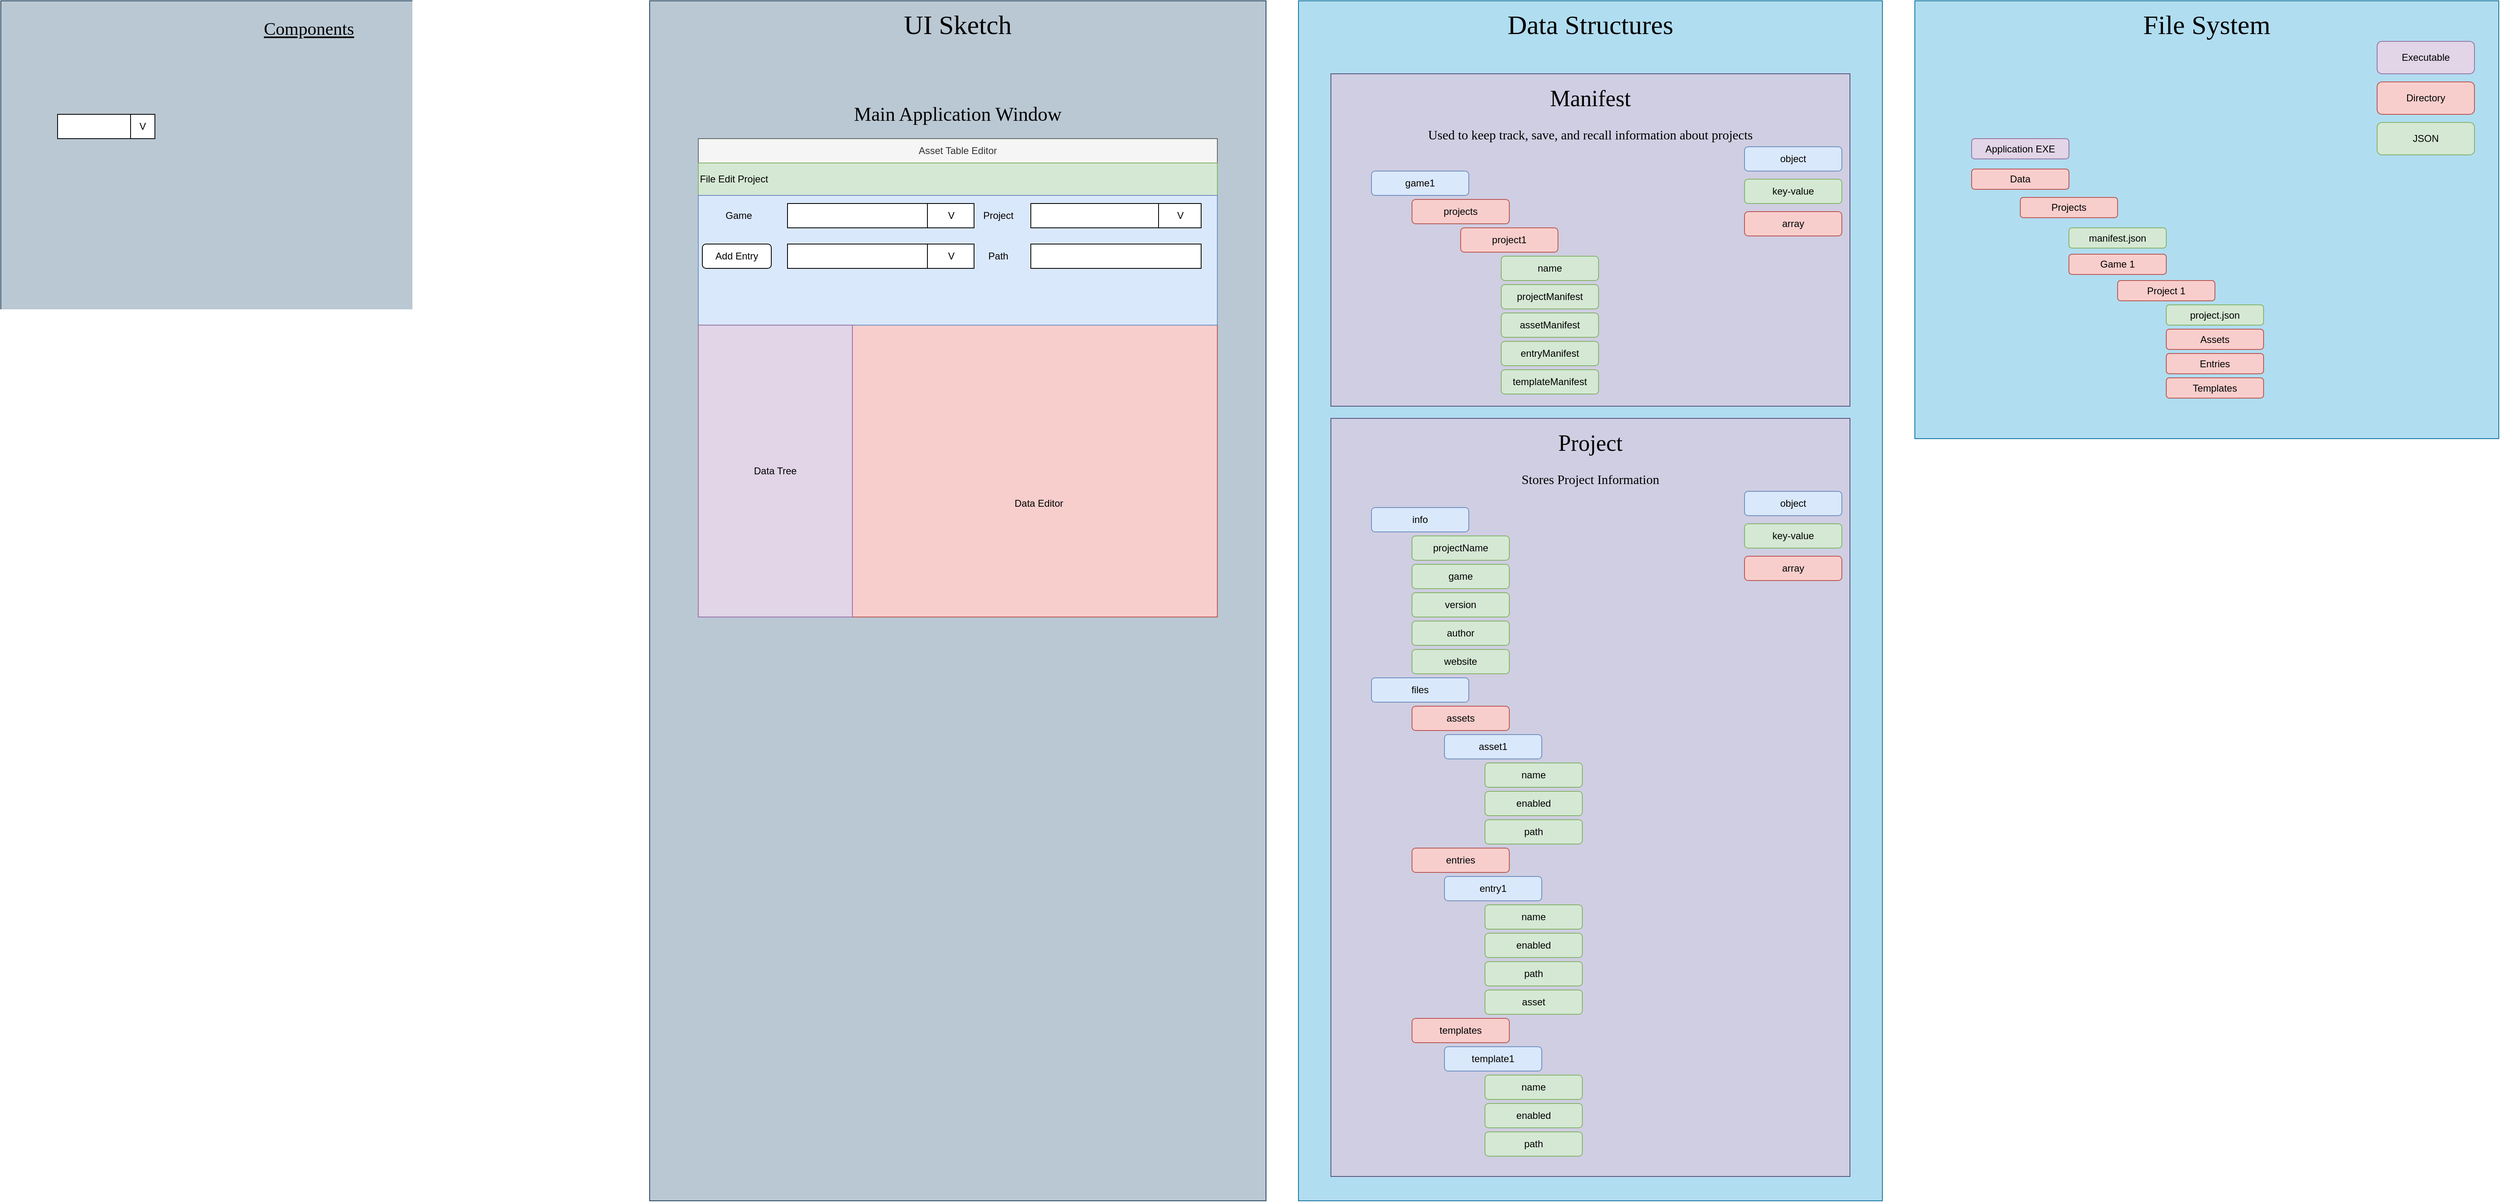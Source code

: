 <mxfile version="28.0.4">
  <diagram name="Page-1" id="VzTkRJVZqyoS9abhufmP">
    <mxGraphModel dx="3227" dy="2352" grid="1" gridSize="10" guides="1" tooltips="1" connect="1" arrows="1" fold="1" page="1" pageScale="1" pageWidth="850" pageHeight="1100" math="0" shadow="0">
      <root>
        <mxCell id="0" />
        <mxCell id="1" parent="0" />
        <mxCell id="ZPDHwGb2gUlAKi-0C_dS-61" value="" style="rounded=0;whiteSpace=wrap;html=1;fillColor=#bac8d3;strokeColor=#23445d;" vertex="1" parent="1">
          <mxGeometry x="-720" y="-40" width="760" height="810" as="geometry" />
        </mxCell>
        <mxCell id="LlEfA--5SufR63MY19yz-38" value="" style="rounded=0;whiteSpace=wrap;html=1;fillColor=#b1ddf0;strokeColor=#10739e;" parent="1" vertex="1">
          <mxGeometry x="880" y="-40" width="720" height="1480" as="geometry" />
        </mxCell>
        <mxCell id="LlEfA--5SufR63MY19yz-39" value="" style="rounded=0;whiteSpace=wrap;html=1;fillColor=#bac8d3;strokeColor=#23445d;" parent="1" vertex="1">
          <mxGeometry x="80" y="-40" width="760" height="1480" as="geometry" />
        </mxCell>
        <mxCell id="LlEfA--5SufR63MY19yz-2" value="" style="rounded=0;whiteSpace=wrap;html=1;fillColor=#f8cecc;strokeColor=#b85450;" parent="1" vertex="1">
          <mxGeometry x="140" y="160" width="640" height="560" as="geometry" />
        </mxCell>
        <mxCell id="LlEfA--5SufR63MY19yz-3" value="Asset Table Editor" style="rounded=0;whiteSpace=wrap;html=1;fillColor=#f5f5f5;fontColor=#333333;strokeColor=#666666;" parent="1" vertex="1">
          <mxGeometry x="140" y="130" width="640" height="30" as="geometry" />
        </mxCell>
        <mxCell id="LlEfA--5SufR63MY19yz-4" value="File Edit Project" style="rounded=0;whiteSpace=wrap;html=1;align=left;fillColor=#d5e8d4;strokeColor=#82b366;" parent="1" vertex="1">
          <mxGeometry x="140" y="160" width="640" height="40" as="geometry" />
        </mxCell>
        <mxCell id="LlEfA--5SufR63MY19yz-5" value="" style="rounded=0;whiteSpace=wrap;html=1;fillColor=#dae8fc;strokeColor=#6c8ebf;" parent="1" vertex="1">
          <mxGeometry x="140" y="200" width="640" height="160" as="geometry" />
        </mxCell>
        <mxCell id="LlEfA--5SufR63MY19yz-7" value="" style="rounded=0;whiteSpace=wrap;html=1;fillColor=#e1d5e7;strokeColor=#9673a6;" parent="1" vertex="1">
          <mxGeometry x="140" y="360" width="190" height="360" as="geometry" />
        </mxCell>
        <mxCell id="LlEfA--5SufR63MY19yz-8" value="Data Editor" style="text;html=1;align=center;verticalAlign=middle;whiteSpace=wrap;rounded=0;" parent="1" vertex="1">
          <mxGeometry x="500" y="565" width="120" height="30" as="geometry" />
        </mxCell>
        <mxCell id="LlEfA--5SufR63MY19yz-9" value="&lt;div&gt;Data Tree&lt;/div&gt;" style="text;html=1;align=center;verticalAlign=middle;whiteSpace=wrap;rounded=0;" parent="1" vertex="1">
          <mxGeometry x="175" y="525" width="120" height="30" as="geometry" />
        </mxCell>
        <mxCell id="LlEfA--5SufR63MY19yz-11" value="Game" style="text;html=1;align=center;verticalAlign=middle;whiteSpace=wrap;rounded=0;" parent="1" vertex="1">
          <mxGeometry x="140" y="210" width="100" height="30" as="geometry" />
        </mxCell>
        <mxCell id="LlEfA--5SufR63MY19yz-16" value="" style="group" parent="1" vertex="1" connectable="0">
          <mxGeometry x="250" y="210" width="230" height="30" as="geometry" />
        </mxCell>
        <mxCell id="LlEfA--5SufR63MY19yz-14" value="" style="rounded=0;whiteSpace=wrap;html=1;" parent="LlEfA--5SufR63MY19yz-16" vertex="1">
          <mxGeometry width="230" height="30" as="geometry" />
        </mxCell>
        <mxCell id="LlEfA--5SufR63MY19yz-15" value="V" style="rounded=0;whiteSpace=wrap;html=1;" parent="LlEfA--5SufR63MY19yz-16" vertex="1">
          <mxGeometry x="172.5" width="57.5" height="30" as="geometry" />
        </mxCell>
        <mxCell id="LlEfA--5SufR63MY19yz-17" value="" style="group" parent="1" vertex="1" connectable="0">
          <mxGeometry x="-650" y="100" width="120" height="30" as="geometry" />
        </mxCell>
        <mxCell id="LlEfA--5SufR63MY19yz-12" value="" style="rounded=0;whiteSpace=wrap;html=1;" parent="LlEfA--5SufR63MY19yz-17" vertex="1">
          <mxGeometry width="120" height="30" as="geometry" />
        </mxCell>
        <mxCell id="LlEfA--5SufR63MY19yz-13" value="V" style="rounded=0;whiteSpace=wrap;html=1;" parent="LlEfA--5SufR63MY19yz-17" vertex="1">
          <mxGeometry x="90" width="30" height="30" as="geometry" />
        </mxCell>
        <mxCell id="LlEfA--5SufR63MY19yz-19" value="Add Entry" style="rounded=1;whiteSpace=wrap;html=1;" parent="1" vertex="1">
          <mxGeometry x="145" y="260" width="85" height="30" as="geometry" />
        </mxCell>
        <mxCell id="LlEfA--5SufR63MY19yz-25" value="Project" style="text;html=1;align=center;verticalAlign=middle;whiteSpace=wrap;rounded=0;" parent="1" vertex="1">
          <mxGeometry x="460" y="210" width="100" height="30" as="geometry" />
        </mxCell>
        <mxCell id="LlEfA--5SufR63MY19yz-26" value="" style="group" parent="1" vertex="1" connectable="0">
          <mxGeometry x="550" y="210" width="210" height="30" as="geometry" />
        </mxCell>
        <mxCell id="LlEfA--5SufR63MY19yz-27" value="" style="rounded=0;whiteSpace=wrap;html=1;" parent="LlEfA--5SufR63MY19yz-26" vertex="1">
          <mxGeometry width="210" height="30" as="geometry" />
        </mxCell>
        <mxCell id="LlEfA--5SufR63MY19yz-28" value="V" style="rounded=0;whiteSpace=wrap;html=1;" parent="LlEfA--5SufR63MY19yz-26" vertex="1">
          <mxGeometry x="157.5" width="52.5" height="30" as="geometry" />
        </mxCell>
        <mxCell id="LlEfA--5SufR63MY19yz-30" value="" style="group" parent="1" vertex="1" connectable="0">
          <mxGeometry x="250" y="260" width="230" height="30" as="geometry" />
        </mxCell>
        <mxCell id="LlEfA--5SufR63MY19yz-31" value="" style="rounded=0;whiteSpace=wrap;html=1;" parent="LlEfA--5SufR63MY19yz-30" vertex="1">
          <mxGeometry width="230" height="30" as="geometry" />
        </mxCell>
        <mxCell id="LlEfA--5SufR63MY19yz-32" value="V" style="rounded=0;whiteSpace=wrap;html=1;" parent="LlEfA--5SufR63MY19yz-30" vertex="1">
          <mxGeometry x="172.5" width="57.5" height="30" as="geometry" />
        </mxCell>
        <mxCell id="LlEfA--5SufR63MY19yz-33" value="" style="rounded=0;whiteSpace=wrap;html=1;" parent="1" vertex="1">
          <mxGeometry x="550" y="260" width="210" height="30" as="geometry" />
        </mxCell>
        <mxCell id="LlEfA--5SufR63MY19yz-34" value="Path" style="text;html=1;align=center;verticalAlign=middle;whiteSpace=wrap;rounded=0;" parent="1" vertex="1">
          <mxGeometry x="460" y="260" width="100" height="30" as="geometry" />
        </mxCell>
        <mxCell id="LlEfA--5SufR63MY19yz-35" value="UI Sketch" style="text;html=1;align=center;verticalAlign=middle;whiteSpace=wrap;rounded=0;fontSize=33;fontFamily=Verdana;fontStyle=0" parent="1" vertex="1">
          <mxGeometry x="80" y="-40" width="760" height="60" as="geometry" />
        </mxCell>
        <mxCell id="LlEfA--5SufR63MY19yz-36" value="Components" style="text;html=1;align=center;verticalAlign=middle;whiteSpace=wrap;rounded=0;fontFamily=Verdana;fontSize=22;fontStyle=4" parent="1" vertex="1">
          <mxGeometry x="-720" y="-40" width="760" height="70" as="geometry" />
        </mxCell>
        <mxCell id="LlEfA--5SufR63MY19yz-37" value="Data Structures" style="text;html=1;align=center;verticalAlign=middle;whiteSpace=wrap;rounded=0;fontSize=33;fontFamily=Verdana;fontStyle=0" parent="1" vertex="1">
          <mxGeometry x="880" y="-40" width="720" height="60" as="geometry" />
        </mxCell>
        <mxCell id="LlEfA--5SufR63MY19yz-40" value="Main Application Window" style="text;html=1;align=center;verticalAlign=middle;whiteSpace=wrap;rounded=0;fontSize=24;fontFamily=Verdana;fontStyle=0" parent="1" vertex="1">
          <mxGeometry x="80" y="70" width="760" height="60" as="geometry" />
        </mxCell>
        <mxCell id="LlEfA--5SufR63MY19yz-42" value="" style="rounded=0;whiteSpace=wrap;html=1;fillColor=#d0cee2;strokeColor=#56517e;" parent="1" vertex="1">
          <mxGeometry x="920" y="50" width="640" height="410" as="geometry" />
        </mxCell>
        <mxCell id="LlEfA--5SufR63MY19yz-43" value="Manifest" style="text;html=1;align=center;verticalAlign=middle;whiteSpace=wrap;rounded=0;fontSize=28;fontFamily=Verdana;fontStyle=0" parent="1" vertex="1">
          <mxGeometry x="920" y="50" width="640" height="60" as="geometry" />
        </mxCell>
        <mxCell id="LlEfA--5SufR63MY19yz-44" value="Used to keep track, save, and recall information about projects" style="text;html=1;align=center;verticalAlign=middle;whiteSpace=wrap;rounded=0;fontFamily=Verdana;fontSize=16;" parent="1" vertex="1">
          <mxGeometry x="920" y="110" width="640" height="30" as="geometry" />
        </mxCell>
        <mxCell id="LlEfA--5SufR63MY19yz-59" value="" style="rounded=0;whiteSpace=wrap;html=1;fillColor=#b1ddf0;strokeColor=#10739e;" parent="1" vertex="1">
          <mxGeometry x="1640" y="-40" width="720" height="540" as="geometry" />
        </mxCell>
        <mxCell id="LlEfA--5SufR63MY19yz-60" value="File System" style="text;html=1;align=center;verticalAlign=middle;whiteSpace=wrap;rounded=0;fontSize=33;fontFamily=Verdana;fontStyle=0" parent="1" vertex="1">
          <mxGeometry x="1640" y="-40" width="720" height="60" as="geometry" />
        </mxCell>
        <mxCell id="LlEfA--5SufR63MY19yz-66" value="Application EXE" style="rounded=1;whiteSpace=wrap;html=1;fillColor=#e1d5e7;strokeColor=#9673a6;" parent="1" vertex="1">
          <mxGeometry x="1710" y="130" width="120" height="25" as="geometry" />
        </mxCell>
        <mxCell id="LlEfA--5SufR63MY19yz-67" value="Data" style="rounded=1;whiteSpace=wrap;html=1;fillColor=#f8cecc;strokeColor=#b85450;" parent="1" vertex="1">
          <mxGeometry x="1710" y="167.5" width="120" height="25" as="geometry" />
        </mxCell>
        <mxCell id="LlEfA--5SufR63MY19yz-68" value="Projects" style="rounded=1;whiteSpace=wrap;html=1;fillColor=#f8cecc;strokeColor=#b85450;" parent="1" vertex="1">
          <mxGeometry x="1770" y="202.5" width="120" height="25" as="geometry" />
        </mxCell>
        <mxCell id="LlEfA--5SufR63MY19yz-69" value="Game 1" style="rounded=1;whiteSpace=wrap;html=1;fillColor=#f8cecc;strokeColor=#b85450;" parent="1" vertex="1">
          <mxGeometry x="1830" y="272.5" width="120" height="25" as="geometry" />
        </mxCell>
        <mxCell id="LlEfA--5SufR63MY19yz-70" value="Project 1" style="rounded=1;whiteSpace=wrap;html=1;fillColor=#f8cecc;strokeColor=#b85450;" parent="1" vertex="1">
          <mxGeometry x="1890" y="305" width="120" height="25" as="geometry" />
        </mxCell>
        <mxCell id="LlEfA--5SufR63MY19yz-75" value="manifest.json" style="rounded=1;whiteSpace=wrap;html=1;fillColor=#d5e8d4;strokeColor=#82b366;" parent="1" vertex="1">
          <mxGeometry x="1830" y="240" width="120" height="25" as="geometry" />
        </mxCell>
        <mxCell id="LlEfA--5SufR63MY19yz-76" value="Directory" style="rounded=1;whiteSpace=wrap;html=1;fillColor=#f8cecc;strokeColor=#b85450;" parent="1" vertex="1">
          <mxGeometry x="2210" y="60" width="120" height="40" as="geometry" />
        </mxCell>
        <mxCell id="LlEfA--5SufR63MY19yz-77" value="JSON" style="rounded=1;whiteSpace=wrap;html=1;fillColor=#d5e8d4;strokeColor=#82b366;" parent="1" vertex="1">
          <mxGeometry x="2210" y="110" width="120" height="40" as="geometry" />
        </mxCell>
        <mxCell id="LlEfA--5SufR63MY19yz-78" value="Executable" style="rounded=1;whiteSpace=wrap;html=1;fillColor=#e1d5e7;strokeColor=#9673a6;" parent="1" vertex="1">
          <mxGeometry x="2210" y="10" width="120" height="40" as="geometry" />
        </mxCell>
        <mxCell id="LlEfA--5SufR63MY19yz-79" value="Assets" style="rounded=1;whiteSpace=wrap;html=1;fillColor=#f8cecc;strokeColor=#b85450;" parent="1" vertex="1">
          <mxGeometry x="1950" y="365" width="120" height="25" as="geometry" />
        </mxCell>
        <mxCell id="LlEfA--5SufR63MY19yz-80" value="Entries" style="rounded=1;whiteSpace=wrap;html=1;fillColor=#f8cecc;strokeColor=#b85450;" parent="1" vertex="1">
          <mxGeometry x="1950" y="395" width="120" height="25" as="geometry" />
        </mxCell>
        <mxCell id="LlEfA--5SufR63MY19yz-81" value="project.json" style="rounded=1;whiteSpace=wrap;html=1;fillColor=#d5e8d4;strokeColor=#82b366;" parent="1" vertex="1">
          <mxGeometry x="1950" y="335" width="120" height="25" as="geometry" />
        </mxCell>
        <mxCell id="LlEfA--5SufR63MY19yz-94" value="Templates" style="rounded=1;whiteSpace=wrap;html=1;fillColor=#f8cecc;strokeColor=#b85450;" parent="1" vertex="1">
          <mxGeometry x="1950" y="425" width="120" height="25" as="geometry" />
        </mxCell>
        <mxCell id="ZPDHwGb2gUlAKi-0C_dS-6" value="" style="rounded=0;whiteSpace=wrap;html=1;fillColor=#d0cee2;strokeColor=#56517e;" vertex="1" parent="1">
          <mxGeometry x="920" y="475" width="640" height="935" as="geometry" />
        </mxCell>
        <mxCell id="ZPDHwGb2gUlAKi-0C_dS-7" value="Project" style="text;html=1;align=center;verticalAlign=middle;whiteSpace=wrap;rounded=0;fontSize=28;fontFamily=Verdana;fontStyle=0" vertex="1" parent="1">
          <mxGeometry x="920" y="475" width="640" height="60" as="geometry" />
        </mxCell>
        <mxCell id="ZPDHwGb2gUlAKi-0C_dS-8" value="Stores Project Information" style="text;html=1;align=center;verticalAlign=middle;whiteSpace=wrap;rounded=0;fontFamily=Verdana;fontSize=16;" vertex="1" parent="1">
          <mxGeometry x="920" y="535" width="640" height="30" as="geometry" />
        </mxCell>
        <mxCell id="ZPDHwGb2gUlAKi-0C_dS-9" value="info" style="rounded=1;whiteSpace=wrap;html=1;fillColor=#dae8fc;strokeColor=#6c8ebf;" vertex="1" parent="1">
          <mxGeometry x="970" y="585" width="120" height="30" as="geometry" />
        </mxCell>
        <mxCell id="ZPDHwGb2gUlAKi-0C_dS-10" value="projectName" style="rounded=1;whiteSpace=wrap;html=1;fillColor=#d5e8d4;strokeColor=#82b366;" vertex="1" parent="1">
          <mxGeometry x="1020" y="620" width="120" height="30" as="geometry" />
        </mxCell>
        <mxCell id="ZPDHwGb2gUlAKi-0C_dS-11" value="game" style="rounded=1;whiteSpace=wrap;html=1;fillColor=#d5e8d4;strokeColor=#82b366;" vertex="1" parent="1">
          <mxGeometry x="1020" y="655" width="120" height="30" as="geometry" />
        </mxCell>
        <mxCell id="ZPDHwGb2gUlAKi-0C_dS-12" value="version" style="rounded=1;whiteSpace=wrap;html=1;fillColor=#d5e8d4;strokeColor=#82b366;" vertex="1" parent="1">
          <mxGeometry x="1020" y="690" width="120" height="30" as="geometry" />
        </mxCell>
        <mxCell id="ZPDHwGb2gUlAKi-0C_dS-13" value="author" style="rounded=1;whiteSpace=wrap;html=1;fillColor=#d5e8d4;strokeColor=#82b366;" vertex="1" parent="1">
          <mxGeometry x="1020" y="725" width="120" height="30" as="geometry" />
        </mxCell>
        <mxCell id="ZPDHwGb2gUlAKi-0C_dS-14" value="website" style="rounded=1;whiteSpace=wrap;html=1;fillColor=#d5e8d4;strokeColor=#82b366;" vertex="1" parent="1">
          <mxGeometry x="1020" y="760" width="120" height="30" as="geometry" />
        </mxCell>
        <mxCell id="ZPDHwGb2gUlAKi-0C_dS-15" value="files" style="rounded=1;whiteSpace=wrap;html=1;fillColor=#dae8fc;strokeColor=#6c8ebf;" vertex="1" parent="1">
          <mxGeometry x="970" y="795" width="120" height="30" as="geometry" />
        </mxCell>
        <mxCell id="ZPDHwGb2gUlAKi-0C_dS-16" value="assets" style="rounded=1;whiteSpace=wrap;html=1;fillColor=#f8cecc;strokeColor=#b85450;" vertex="1" parent="1">
          <mxGeometry x="1020" y="830" width="120" height="30" as="geometry" />
        </mxCell>
        <mxCell id="ZPDHwGb2gUlAKi-0C_dS-17" value="asset1" style="rounded=1;whiteSpace=wrap;html=1;fillColor=#dae8fc;strokeColor=#6c8ebf;" vertex="1" parent="1">
          <mxGeometry x="1060" y="865" width="120" height="30" as="geometry" />
        </mxCell>
        <mxCell id="ZPDHwGb2gUlAKi-0C_dS-18" value="name" style="rounded=1;whiteSpace=wrap;html=1;fillColor=#d5e8d4;strokeColor=#82b366;" vertex="1" parent="1">
          <mxGeometry x="1110" y="900" width="120" height="30" as="geometry" />
        </mxCell>
        <mxCell id="ZPDHwGb2gUlAKi-0C_dS-19" value="enabled" style="rounded=1;whiteSpace=wrap;html=1;fillColor=#d5e8d4;strokeColor=#82b366;" vertex="1" parent="1">
          <mxGeometry x="1110" y="935" width="120" height="30" as="geometry" />
        </mxCell>
        <mxCell id="ZPDHwGb2gUlAKi-0C_dS-20" value="path" style="rounded=1;whiteSpace=wrap;html=1;fillColor=#d5e8d4;strokeColor=#82b366;" vertex="1" parent="1">
          <mxGeometry x="1110" y="970" width="120" height="30" as="geometry" />
        </mxCell>
        <mxCell id="ZPDHwGb2gUlAKi-0C_dS-21" value="entries" style="rounded=1;whiteSpace=wrap;html=1;fillColor=#f8cecc;strokeColor=#b85450;" vertex="1" parent="1">
          <mxGeometry x="1020" y="1005" width="120" height="30" as="geometry" />
        </mxCell>
        <mxCell id="ZPDHwGb2gUlAKi-0C_dS-22" value="entry1" style="rounded=1;whiteSpace=wrap;html=1;fillColor=#dae8fc;strokeColor=#6c8ebf;" vertex="1" parent="1">
          <mxGeometry x="1060" y="1040" width="120" height="30" as="geometry" />
        </mxCell>
        <mxCell id="ZPDHwGb2gUlAKi-0C_dS-23" value="name" style="rounded=1;whiteSpace=wrap;html=1;fillColor=#d5e8d4;strokeColor=#82b366;" vertex="1" parent="1">
          <mxGeometry x="1110" y="1075" width="120" height="30" as="geometry" />
        </mxCell>
        <mxCell id="ZPDHwGb2gUlAKi-0C_dS-24" value="enabled" style="rounded=1;whiteSpace=wrap;html=1;fillColor=#d5e8d4;strokeColor=#82b366;" vertex="1" parent="1">
          <mxGeometry x="1110" y="1110" width="120" height="30" as="geometry" />
        </mxCell>
        <mxCell id="ZPDHwGb2gUlAKi-0C_dS-25" value="path" style="rounded=1;whiteSpace=wrap;html=1;fillColor=#d5e8d4;strokeColor=#82b366;" vertex="1" parent="1">
          <mxGeometry x="1110" y="1145" width="120" height="30" as="geometry" />
        </mxCell>
        <mxCell id="ZPDHwGb2gUlAKi-0C_dS-26" value="asset" style="rounded=1;whiteSpace=wrap;html=1;fillColor=#d5e8d4;strokeColor=#82b366;" vertex="1" parent="1">
          <mxGeometry x="1110" y="1180" width="120" height="30" as="geometry" />
        </mxCell>
        <mxCell id="ZPDHwGb2gUlAKi-0C_dS-27" value="object" style="rounded=1;whiteSpace=wrap;html=1;fillColor=#dae8fc;strokeColor=#6c8ebf;" vertex="1" parent="1">
          <mxGeometry x="1430" y="565" width="120" height="30" as="geometry" />
        </mxCell>
        <mxCell id="ZPDHwGb2gUlAKi-0C_dS-28" value="key-value" style="rounded=1;whiteSpace=wrap;html=1;fillColor=#d5e8d4;strokeColor=#82b366;" vertex="1" parent="1">
          <mxGeometry x="1430" y="605" width="120" height="30" as="geometry" />
        </mxCell>
        <mxCell id="ZPDHwGb2gUlAKi-0C_dS-29" value="array" style="rounded=1;whiteSpace=wrap;html=1;fillColor=#f8cecc;strokeColor=#b85450;" vertex="1" parent="1">
          <mxGeometry x="1430" y="645" width="120" height="30" as="geometry" />
        </mxCell>
        <mxCell id="ZPDHwGb2gUlAKi-0C_dS-30" value="object" style="rounded=1;whiteSpace=wrap;html=1;fillColor=#dae8fc;strokeColor=#6c8ebf;" vertex="1" parent="1">
          <mxGeometry x="1430" y="140" width="120" height="30" as="geometry" />
        </mxCell>
        <mxCell id="ZPDHwGb2gUlAKi-0C_dS-31" value="key-value" style="rounded=1;whiteSpace=wrap;html=1;fillColor=#d5e8d4;strokeColor=#82b366;" vertex="1" parent="1">
          <mxGeometry x="1430" y="180" width="120" height="30" as="geometry" />
        </mxCell>
        <mxCell id="ZPDHwGb2gUlAKi-0C_dS-32" value="array" style="rounded=1;whiteSpace=wrap;html=1;fillColor=#f8cecc;strokeColor=#b85450;" vertex="1" parent="1">
          <mxGeometry x="1430" y="220" width="120" height="30" as="geometry" />
        </mxCell>
        <mxCell id="ZPDHwGb2gUlAKi-0C_dS-33" value="game1" style="rounded=1;whiteSpace=wrap;html=1;fillColor=#dae8fc;strokeColor=#6c8ebf;" vertex="1" parent="1">
          <mxGeometry x="970" y="170" width="120" height="30" as="geometry" />
        </mxCell>
        <mxCell id="ZPDHwGb2gUlAKi-0C_dS-34" value="projects" style="rounded=1;whiteSpace=wrap;html=1;fillColor=#f8cecc;strokeColor=#b85450;" vertex="1" parent="1">
          <mxGeometry x="1020" y="205" width="120" height="30" as="geometry" />
        </mxCell>
        <mxCell id="ZPDHwGb2gUlAKi-0C_dS-35" value="project1" style="rounded=1;whiteSpace=wrap;html=1;fillColor=#f8cecc;strokeColor=#b85450;" vertex="1" parent="1">
          <mxGeometry x="1080" y="240" width="120" height="30" as="geometry" />
        </mxCell>
        <mxCell id="ZPDHwGb2gUlAKi-0C_dS-36" value="name" style="rounded=1;whiteSpace=wrap;html=1;fillColor=#d5e8d4;strokeColor=#82b366;" vertex="1" parent="1">
          <mxGeometry x="1130" y="275" width="120" height="30" as="geometry" />
        </mxCell>
        <mxCell id="ZPDHwGb2gUlAKi-0C_dS-37" value="projectManifest" style="rounded=1;whiteSpace=wrap;html=1;fillColor=#d5e8d4;strokeColor=#82b366;" vertex="1" parent="1">
          <mxGeometry x="1130" y="310" width="120" height="30" as="geometry" />
        </mxCell>
        <mxCell id="ZPDHwGb2gUlAKi-0C_dS-47" value="assetManifest" style="rounded=1;whiteSpace=wrap;html=1;fillColor=#d5e8d4;strokeColor=#82b366;" vertex="1" parent="1">
          <mxGeometry x="1130" y="345" width="120" height="30" as="geometry" />
        </mxCell>
        <mxCell id="ZPDHwGb2gUlAKi-0C_dS-48" value="entryManifest" style="rounded=1;whiteSpace=wrap;html=1;fillColor=#d5e8d4;strokeColor=#82b366;" vertex="1" parent="1">
          <mxGeometry x="1130" y="380" width="120" height="30" as="geometry" />
        </mxCell>
        <mxCell id="ZPDHwGb2gUlAKi-0C_dS-49" value="templateManifest" style="rounded=1;whiteSpace=wrap;html=1;fillColor=#d5e8d4;strokeColor=#82b366;" vertex="1" parent="1">
          <mxGeometry x="1130" y="415" width="120" height="30" as="geometry" />
        </mxCell>
        <mxCell id="ZPDHwGb2gUlAKi-0C_dS-52" value="templates" style="rounded=1;whiteSpace=wrap;html=1;fillColor=#f8cecc;strokeColor=#b85450;" vertex="1" parent="1">
          <mxGeometry x="1020" y="1215" width="120" height="30" as="geometry" />
        </mxCell>
        <mxCell id="ZPDHwGb2gUlAKi-0C_dS-53" value="template1" style="rounded=1;whiteSpace=wrap;html=1;fillColor=#dae8fc;strokeColor=#6c8ebf;" vertex="1" parent="1">
          <mxGeometry x="1060" y="1250" width="120" height="30" as="geometry" />
        </mxCell>
        <mxCell id="ZPDHwGb2gUlAKi-0C_dS-54" value="name" style="rounded=1;whiteSpace=wrap;html=1;fillColor=#d5e8d4;strokeColor=#82b366;" vertex="1" parent="1">
          <mxGeometry x="1110" y="1285" width="120" height="30" as="geometry" />
        </mxCell>
        <mxCell id="ZPDHwGb2gUlAKi-0C_dS-55" value="enabled" style="rounded=1;whiteSpace=wrap;html=1;fillColor=#d5e8d4;strokeColor=#82b366;" vertex="1" parent="1">
          <mxGeometry x="1110" y="1320" width="120" height="30" as="geometry" />
        </mxCell>
        <mxCell id="ZPDHwGb2gUlAKi-0C_dS-56" value="path" style="rounded=1;whiteSpace=wrap;html=1;fillColor=#d5e8d4;strokeColor=#82b366;" vertex="1" parent="1">
          <mxGeometry x="1110" y="1355" width="120" height="30" as="geometry" />
        </mxCell>
      </root>
    </mxGraphModel>
  </diagram>
</mxfile>
